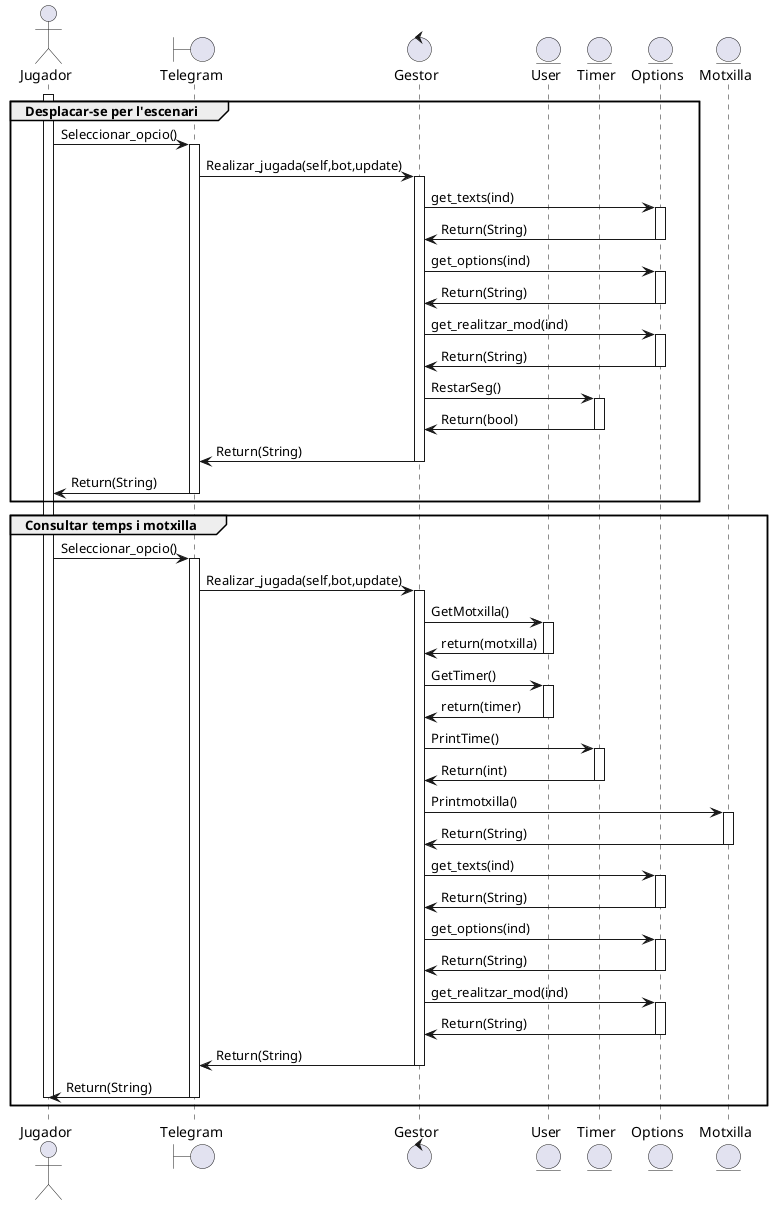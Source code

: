 ﻿@startuml
actor Jugador
boundary Telegram
control Gestor
entity User
entity Timer
entity Options
entity Motxilla

group Desplacar-se per l'escenari
  activate Jugador
    Jugador -> Telegram : Seleccionar_opcio()
  activate Telegram
    Telegram -> Gestor : Realizar_jugada(self,bot,update)
  activate Gestor
    Gestor -> Options :  get_texts(ind)
  activate Options
    Options -> Gestor : Return(String)
  deactivate Options
    Gestor -> Options : get_options(ind)
  activate Options
    Options -> Gestor : Return(String)
  deactivate Options
    Gestor -> Options : get_realitzar_mod(ind)
  activate Options
    Options -> Gestor : Return(String)
  deactivate Options
    Gestor -> Timer : RestarSeg()
  activate Timer
    Timer -> Gestor : Return(bool)
  deactivate Timer
    Gestor -> Telegram : Return(String)
  deactivate Gestor
    Telegram -> Jugador : Return(String)
  deactivate Telegram
end
group Consultar temps i motxilla
    Jugador -> Telegram : Seleccionar_opcio()
  activate Telegram
    Telegram -> Gestor : Realizar_jugada(self,bot,update)
  activate Gestor
    Gestor -> User : GetMotxilla()
	activate User
	User -> Gestor : return(motxilla)
	deactivate User
	Gestor -> User : GetTimer()
	activate User
	User -> Gestor : return(timer)
	deactivate User
    Gestor -> Timer : PrintTime()
  activate Timer
    Timer -> Gestor : Return(int)
  deactivate Timer
    Gestor -> Motxilla : Printmotxilla()
  activate Motxilla
    Motxilla -> Gestor : Return(String)
  deactivate Motxilla
    Gestor -> Options : get_texts(ind)
  activate Options
    Options -> Gestor : Return(String)
  deactivate Options
    Gestor -> Options : get_options(ind)
  activate Options
    Options -> Gestor : Return(String)
  deactivate Options
    Gestor -> Options : get_realitzar_mod(ind)
  activate Options
    Options -> Gestor : Return(String)
  deactivate Options
    Gestor -> Telegram : Return(String)
  deactivate Gestor
    Telegram -> Jugador : Return(String)
  deactivate Telegram
  deactivate Jugador
end

@enduml
